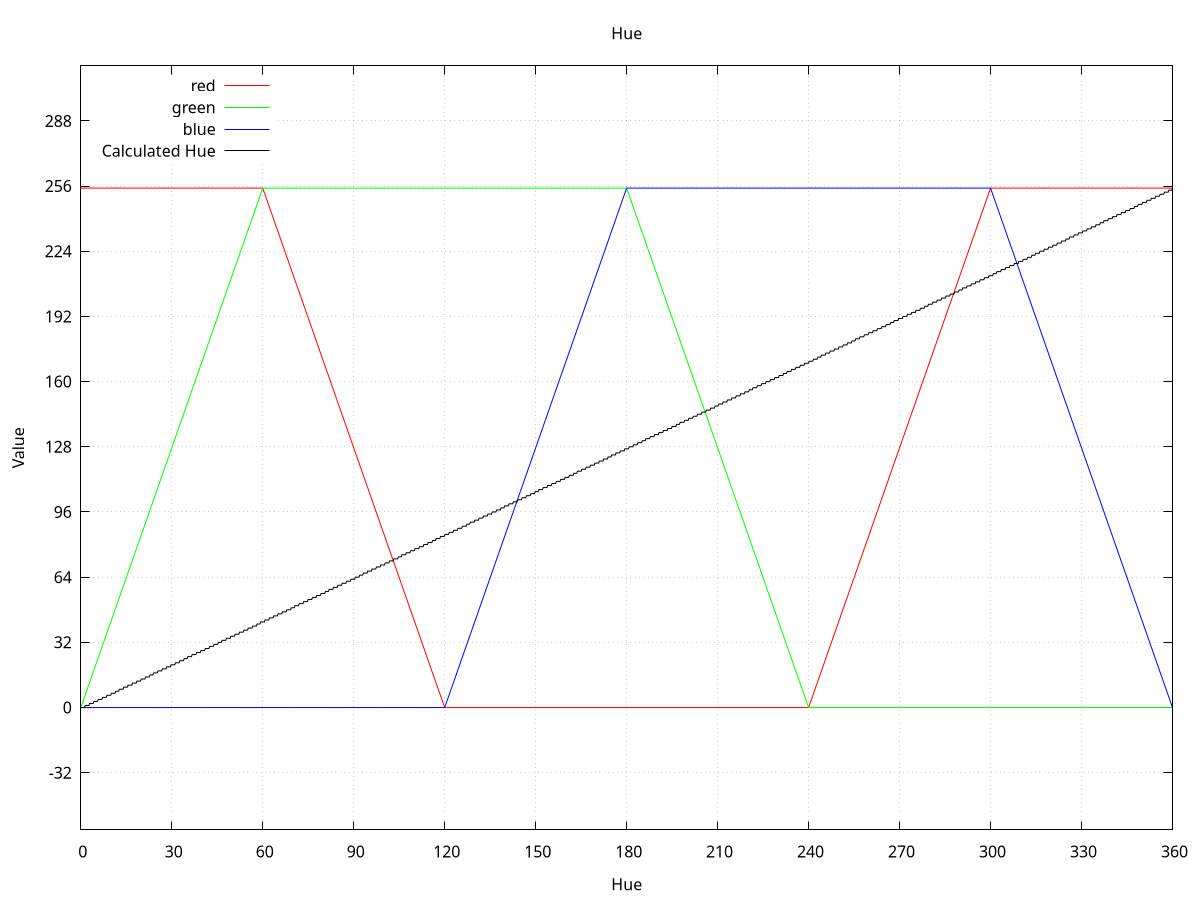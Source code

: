 # Hue plot
# ------------
# generate plot with:
# > gnuplot hue.gnuplot

# Render settings
set terminal pngcairo enhanced font "arial,10" fontscale 1.0 size 750, 500 
set output 'img/bld/hue_calc.png'

max_x=360
max_y=255

y_margin=60

# Labels
set title "Hue"
set xlabel 'Hue'
set ylabel 'Value'
set samples 1500
set xtics 30
set ytics 32
set xrange [0:max_x]
set yrange [-y_margin:max_y+y_margin]
set zeroaxis
set grid
set key left top

# Lines
red(x)   = x<60 ? max_y : x<120 ? max_y-(max_y/60.0)*(x-60): x < 240 ? 0 : x < 300 ? (max_y/60.0)*(x-240) : max_y
green(x) = x<60 ? (max_y/60.0)*x: x<180 ? max_y : x < 240 ?  max_y-(max_y/60.0)*(x-180) : 0
blue(x)  = x<120 ? 0 : x<180 ? (max_y/60.0)*(x-120): x<300 ? max_y : max_y-(max_y/60.0)*(x-300)

hue(x)  = floor(max_y/360.0 * x)

plot red(x) title "red" lc rgb '#ff0000' lt 1, \
     green(x) title "green" lc rgb '#00ff00' lt 1, \
     blue(x) title "blue" lc rgb '#0000ff' lt 1, \
     hue(x) title "Calculated Hue" lc rgb '#000000' lt 1


